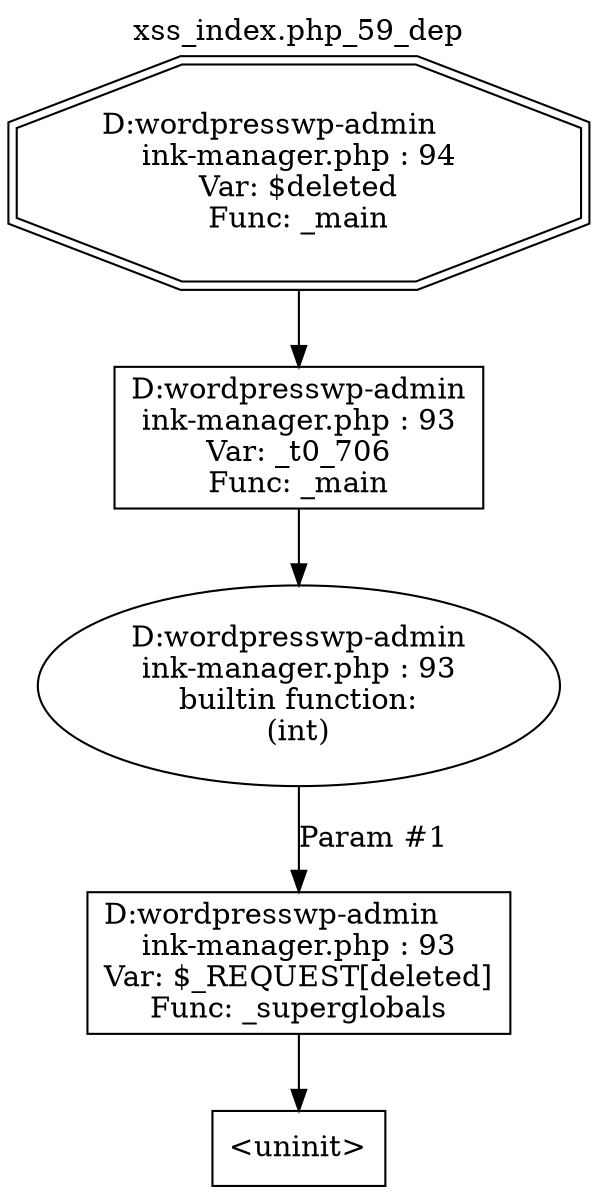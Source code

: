 digraph cfg {
  label="xss_index.php_59_dep";
  labelloc=t;
  n1 [shape=doubleoctagon, label="D:\wordpress\wp-admin\link-manager.php : 94\nVar: $deleted\nFunc: _main\n"];
  n2 [shape=box, label="D:\wordpress\wp-admin\link-manager.php : 93\nVar: _t0_706\nFunc: _main\n"];
  n3 [shape=ellipse, label="D:\wordpress\wp-admin\link-manager.php : 93\nbuiltin function:\n(int)\n"];
  n4 [shape=box, label="D:\wordpress\wp-admin\link-manager.php : 93\nVar: $_REQUEST[deleted]\nFunc: _superglobals\n"];
  n5 [shape=box, label="<uninit>"];
  n2 -> n3;
  n4 -> n5;
  n3 -> n4[label="Param #1"];
  n1 -> n2;
}
